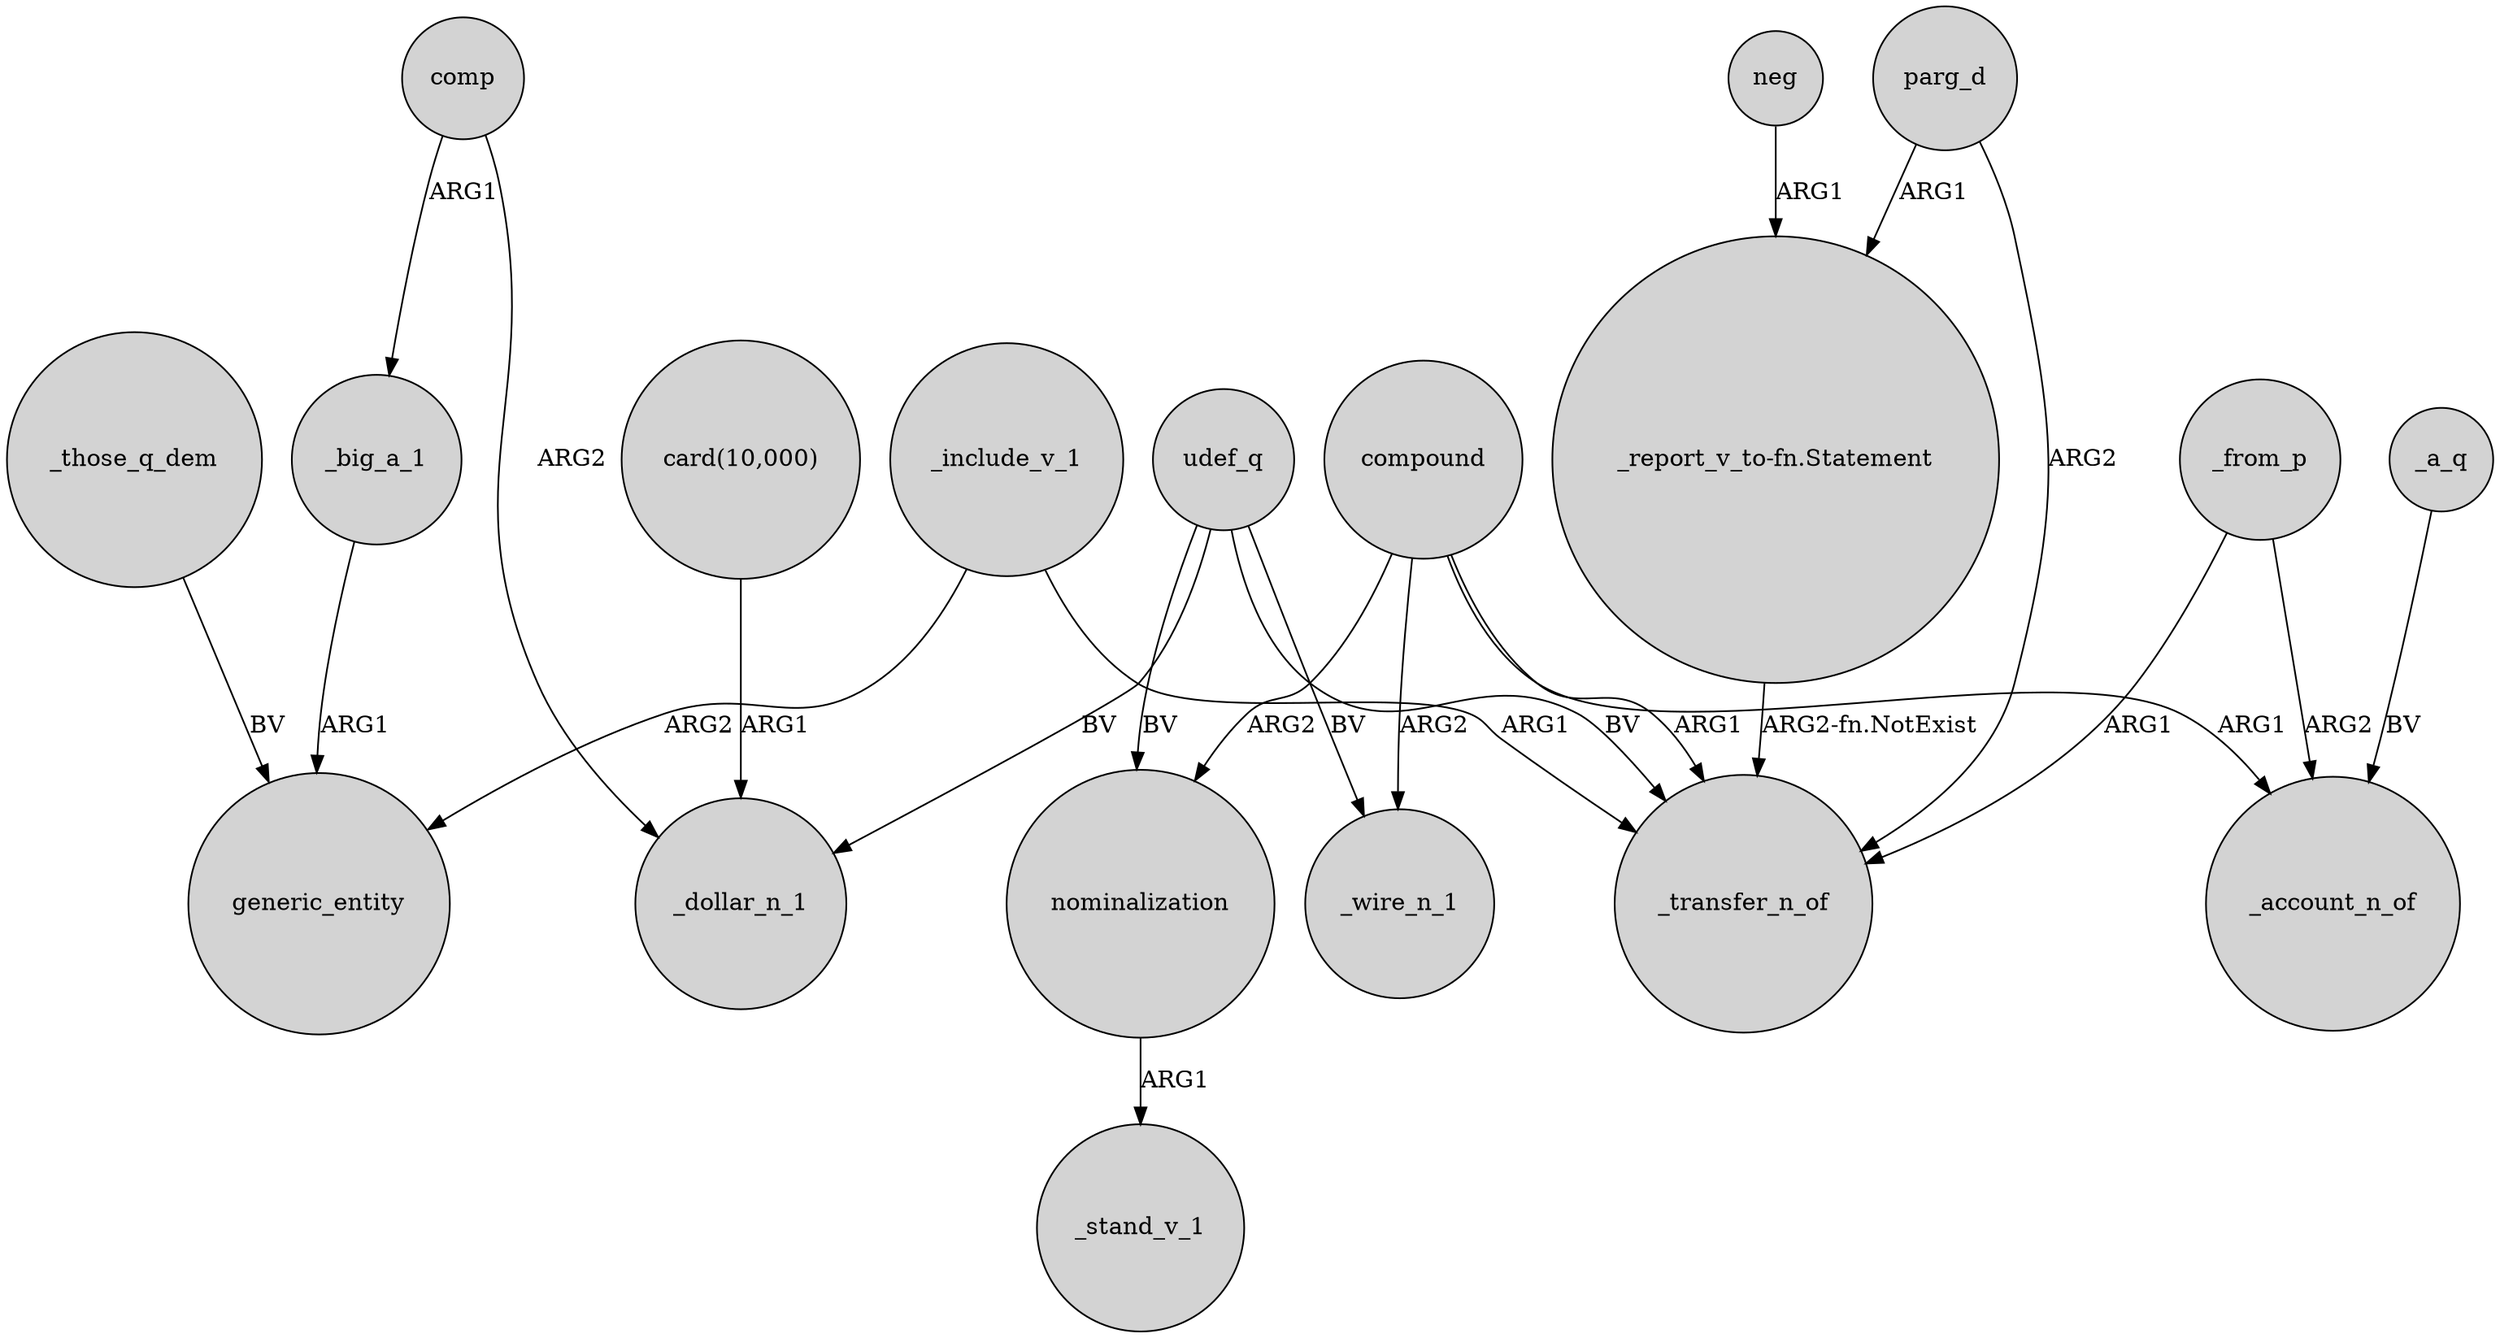 digraph {
	node [shape=circle style=filled]
	comp -> _big_a_1 [label=ARG1]
	neg -> "_report_v_to-fn.Statement" [label=ARG1]
	_big_a_1 -> generic_entity [label=ARG1]
	udef_q -> _wire_n_1 [label=BV]
	"_report_v_to-fn.Statement" -> _transfer_n_of [label="ARG2-fn.NotExist"]
	parg_d -> _transfer_n_of [label=ARG2]
	compound -> nominalization [label=ARG2]
	udef_q -> _transfer_n_of [label=BV]
	_include_v_1 -> generic_entity [label=ARG2]
	"card(10,000)" -> _dollar_n_1 [label=ARG1]
	compound -> _account_n_of [label=ARG1]
	_a_q -> _account_n_of [label=BV]
	compound -> _wire_n_1 [label=ARG2]
	compound -> _transfer_n_of [label=ARG1]
	parg_d -> "_report_v_to-fn.Statement" [label=ARG1]
	udef_q -> nominalization [label=BV]
	nominalization -> _stand_v_1 [label=ARG1]
	comp -> _dollar_n_1 [label=ARG2]
	_from_p -> _transfer_n_of [label=ARG1]
	_from_p -> _account_n_of [label=ARG2]
	_those_q_dem -> generic_entity [label=BV]
	udef_q -> _dollar_n_1 [label=BV]
	_include_v_1 -> _transfer_n_of [label=ARG1]
}
